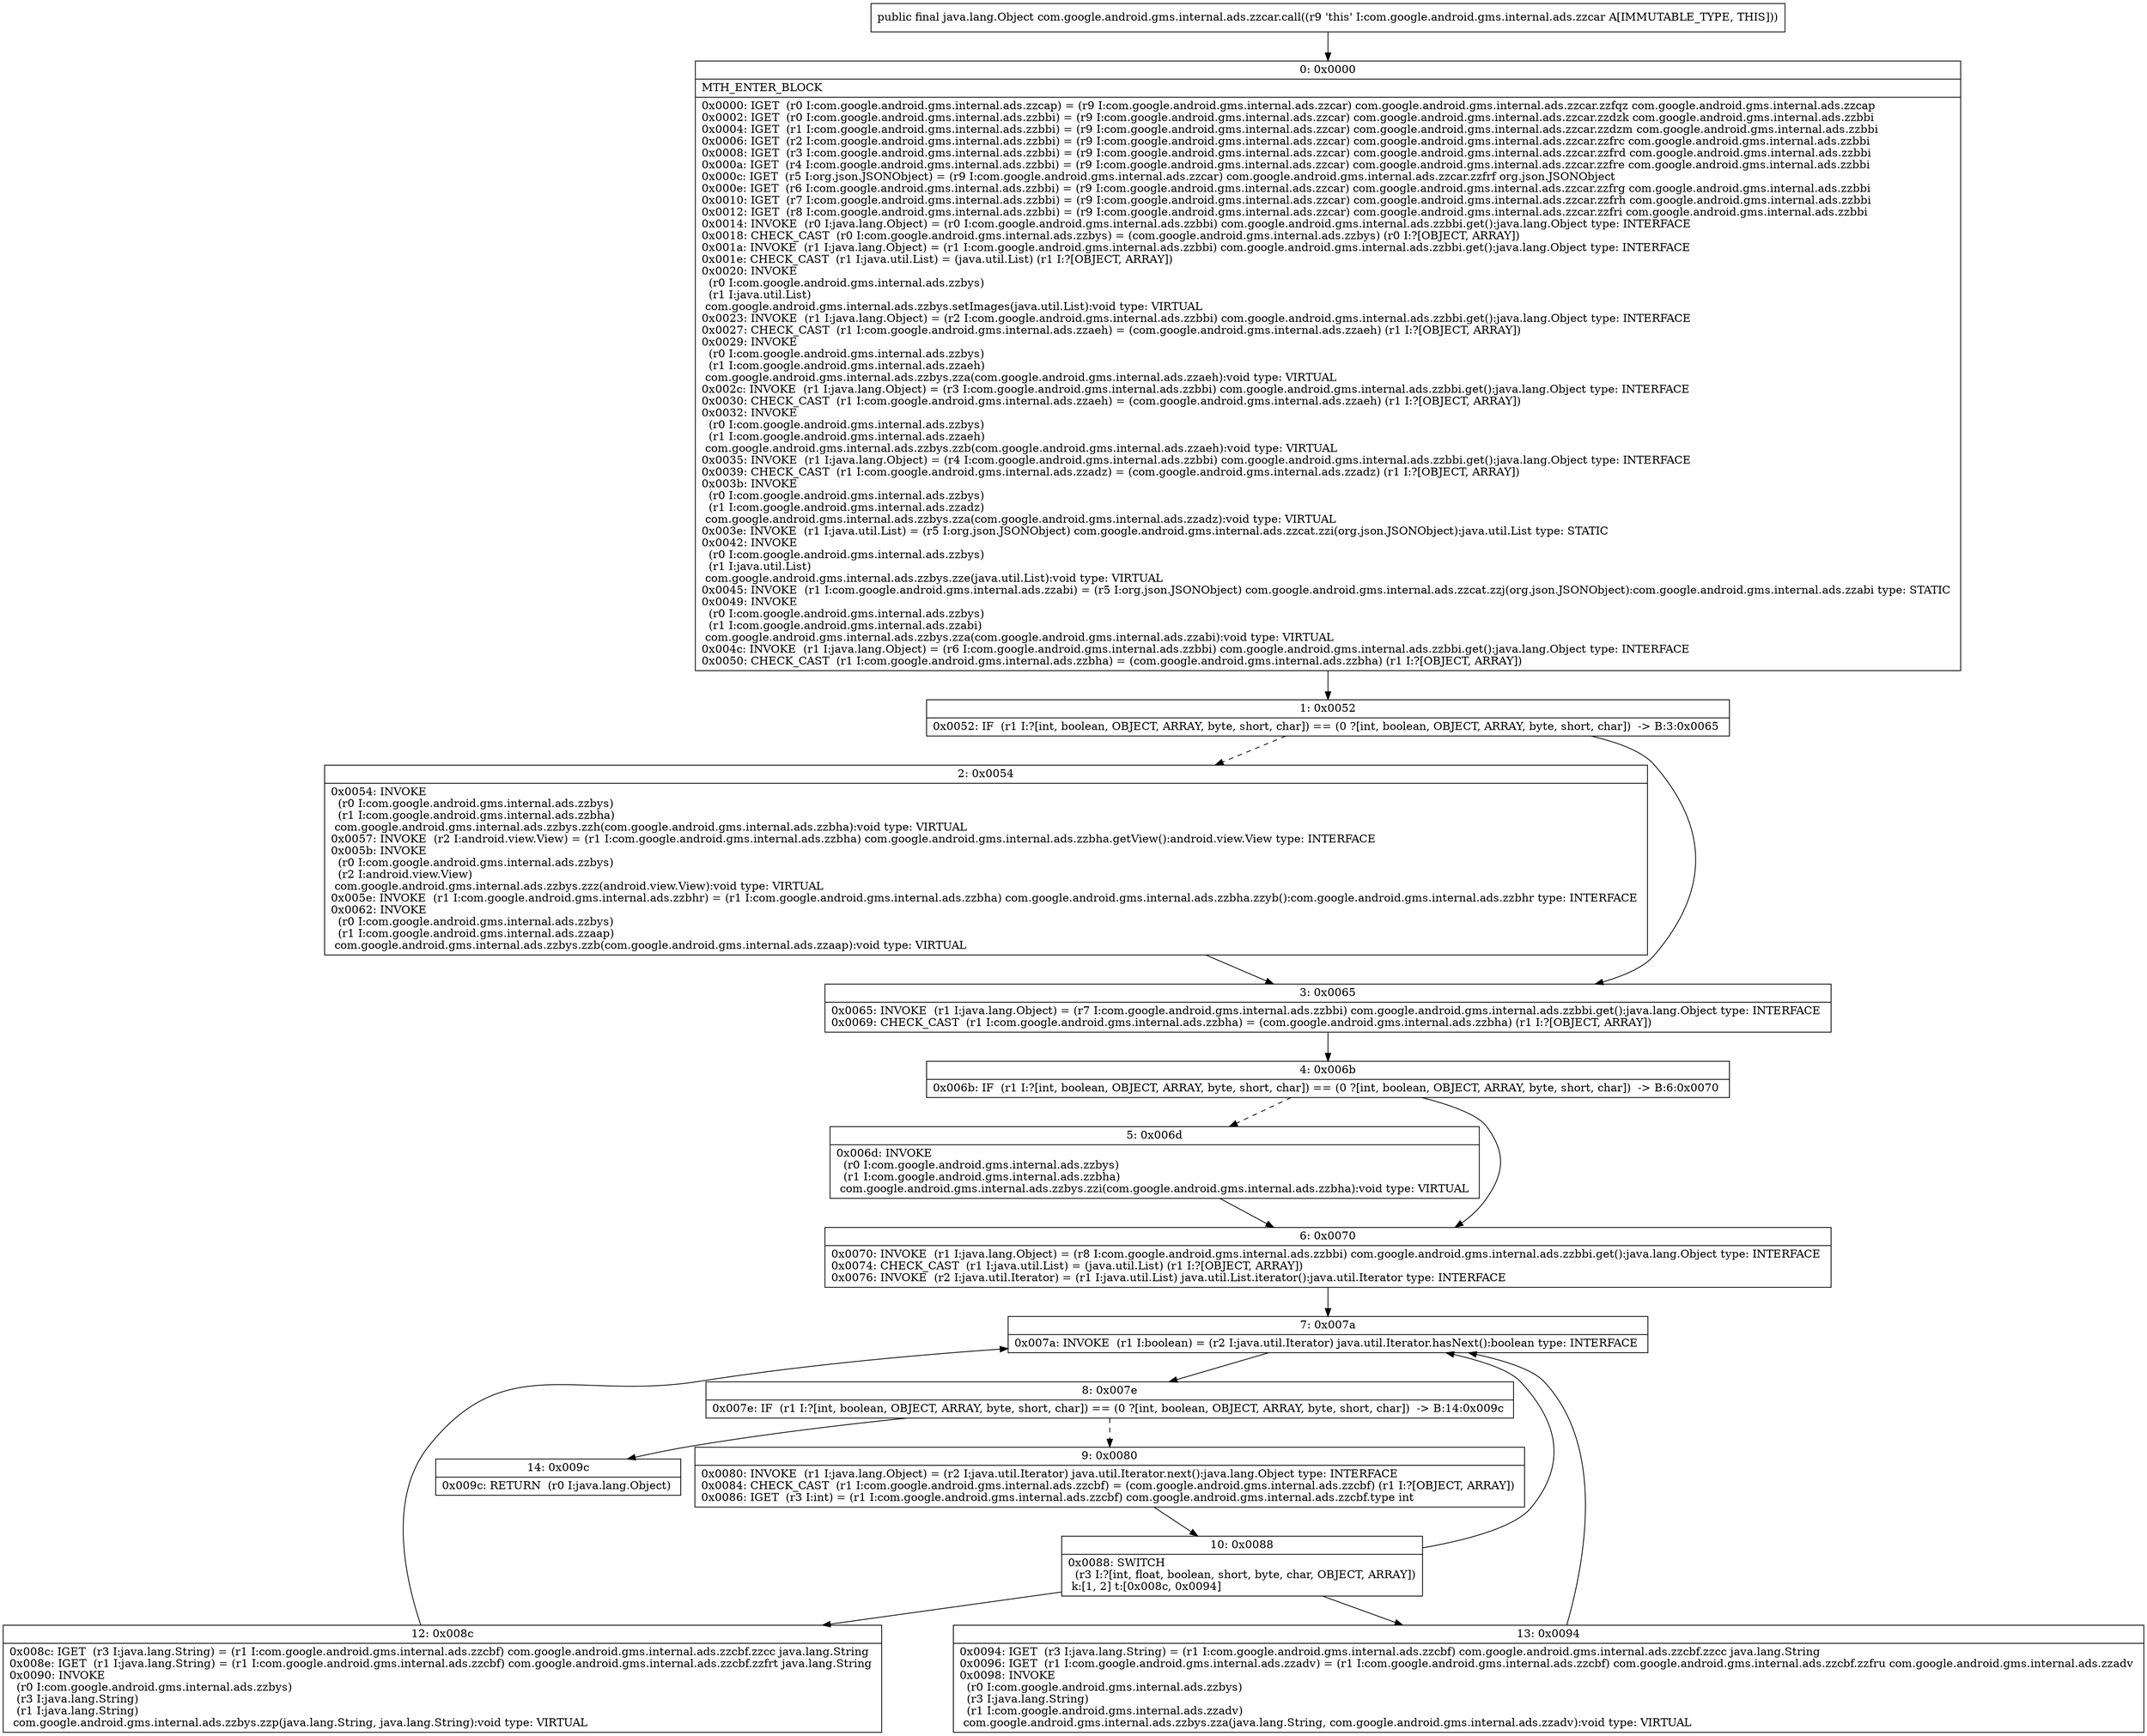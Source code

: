 digraph "CFG forcom.google.android.gms.internal.ads.zzcar.call()Ljava\/lang\/Object;" {
Node_0 [shape=record,label="{0\:\ 0x0000|MTH_ENTER_BLOCK\l|0x0000: IGET  (r0 I:com.google.android.gms.internal.ads.zzcap) = (r9 I:com.google.android.gms.internal.ads.zzcar) com.google.android.gms.internal.ads.zzcar.zzfqz com.google.android.gms.internal.ads.zzcap \l0x0002: IGET  (r0 I:com.google.android.gms.internal.ads.zzbbi) = (r9 I:com.google.android.gms.internal.ads.zzcar) com.google.android.gms.internal.ads.zzcar.zzdzk com.google.android.gms.internal.ads.zzbbi \l0x0004: IGET  (r1 I:com.google.android.gms.internal.ads.zzbbi) = (r9 I:com.google.android.gms.internal.ads.zzcar) com.google.android.gms.internal.ads.zzcar.zzdzm com.google.android.gms.internal.ads.zzbbi \l0x0006: IGET  (r2 I:com.google.android.gms.internal.ads.zzbbi) = (r9 I:com.google.android.gms.internal.ads.zzcar) com.google.android.gms.internal.ads.zzcar.zzfrc com.google.android.gms.internal.ads.zzbbi \l0x0008: IGET  (r3 I:com.google.android.gms.internal.ads.zzbbi) = (r9 I:com.google.android.gms.internal.ads.zzcar) com.google.android.gms.internal.ads.zzcar.zzfrd com.google.android.gms.internal.ads.zzbbi \l0x000a: IGET  (r4 I:com.google.android.gms.internal.ads.zzbbi) = (r9 I:com.google.android.gms.internal.ads.zzcar) com.google.android.gms.internal.ads.zzcar.zzfre com.google.android.gms.internal.ads.zzbbi \l0x000c: IGET  (r5 I:org.json.JSONObject) = (r9 I:com.google.android.gms.internal.ads.zzcar) com.google.android.gms.internal.ads.zzcar.zzfrf org.json.JSONObject \l0x000e: IGET  (r6 I:com.google.android.gms.internal.ads.zzbbi) = (r9 I:com.google.android.gms.internal.ads.zzcar) com.google.android.gms.internal.ads.zzcar.zzfrg com.google.android.gms.internal.ads.zzbbi \l0x0010: IGET  (r7 I:com.google.android.gms.internal.ads.zzbbi) = (r9 I:com.google.android.gms.internal.ads.zzcar) com.google.android.gms.internal.ads.zzcar.zzfrh com.google.android.gms.internal.ads.zzbbi \l0x0012: IGET  (r8 I:com.google.android.gms.internal.ads.zzbbi) = (r9 I:com.google.android.gms.internal.ads.zzcar) com.google.android.gms.internal.ads.zzcar.zzfri com.google.android.gms.internal.ads.zzbbi \l0x0014: INVOKE  (r0 I:java.lang.Object) = (r0 I:com.google.android.gms.internal.ads.zzbbi) com.google.android.gms.internal.ads.zzbbi.get():java.lang.Object type: INTERFACE \l0x0018: CHECK_CAST  (r0 I:com.google.android.gms.internal.ads.zzbys) = (com.google.android.gms.internal.ads.zzbys) (r0 I:?[OBJECT, ARRAY]) \l0x001a: INVOKE  (r1 I:java.lang.Object) = (r1 I:com.google.android.gms.internal.ads.zzbbi) com.google.android.gms.internal.ads.zzbbi.get():java.lang.Object type: INTERFACE \l0x001e: CHECK_CAST  (r1 I:java.util.List) = (java.util.List) (r1 I:?[OBJECT, ARRAY]) \l0x0020: INVOKE  \l  (r0 I:com.google.android.gms.internal.ads.zzbys)\l  (r1 I:java.util.List)\l com.google.android.gms.internal.ads.zzbys.setImages(java.util.List):void type: VIRTUAL \l0x0023: INVOKE  (r1 I:java.lang.Object) = (r2 I:com.google.android.gms.internal.ads.zzbbi) com.google.android.gms.internal.ads.zzbbi.get():java.lang.Object type: INTERFACE \l0x0027: CHECK_CAST  (r1 I:com.google.android.gms.internal.ads.zzaeh) = (com.google.android.gms.internal.ads.zzaeh) (r1 I:?[OBJECT, ARRAY]) \l0x0029: INVOKE  \l  (r0 I:com.google.android.gms.internal.ads.zzbys)\l  (r1 I:com.google.android.gms.internal.ads.zzaeh)\l com.google.android.gms.internal.ads.zzbys.zza(com.google.android.gms.internal.ads.zzaeh):void type: VIRTUAL \l0x002c: INVOKE  (r1 I:java.lang.Object) = (r3 I:com.google.android.gms.internal.ads.zzbbi) com.google.android.gms.internal.ads.zzbbi.get():java.lang.Object type: INTERFACE \l0x0030: CHECK_CAST  (r1 I:com.google.android.gms.internal.ads.zzaeh) = (com.google.android.gms.internal.ads.zzaeh) (r1 I:?[OBJECT, ARRAY]) \l0x0032: INVOKE  \l  (r0 I:com.google.android.gms.internal.ads.zzbys)\l  (r1 I:com.google.android.gms.internal.ads.zzaeh)\l com.google.android.gms.internal.ads.zzbys.zzb(com.google.android.gms.internal.ads.zzaeh):void type: VIRTUAL \l0x0035: INVOKE  (r1 I:java.lang.Object) = (r4 I:com.google.android.gms.internal.ads.zzbbi) com.google.android.gms.internal.ads.zzbbi.get():java.lang.Object type: INTERFACE \l0x0039: CHECK_CAST  (r1 I:com.google.android.gms.internal.ads.zzadz) = (com.google.android.gms.internal.ads.zzadz) (r1 I:?[OBJECT, ARRAY]) \l0x003b: INVOKE  \l  (r0 I:com.google.android.gms.internal.ads.zzbys)\l  (r1 I:com.google.android.gms.internal.ads.zzadz)\l com.google.android.gms.internal.ads.zzbys.zza(com.google.android.gms.internal.ads.zzadz):void type: VIRTUAL \l0x003e: INVOKE  (r1 I:java.util.List) = (r5 I:org.json.JSONObject) com.google.android.gms.internal.ads.zzcat.zzi(org.json.JSONObject):java.util.List type: STATIC \l0x0042: INVOKE  \l  (r0 I:com.google.android.gms.internal.ads.zzbys)\l  (r1 I:java.util.List)\l com.google.android.gms.internal.ads.zzbys.zze(java.util.List):void type: VIRTUAL \l0x0045: INVOKE  (r1 I:com.google.android.gms.internal.ads.zzabi) = (r5 I:org.json.JSONObject) com.google.android.gms.internal.ads.zzcat.zzj(org.json.JSONObject):com.google.android.gms.internal.ads.zzabi type: STATIC \l0x0049: INVOKE  \l  (r0 I:com.google.android.gms.internal.ads.zzbys)\l  (r1 I:com.google.android.gms.internal.ads.zzabi)\l com.google.android.gms.internal.ads.zzbys.zza(com.google.android.gms.internal.ads.zzabi):void type: VIRTUAL \l0x004c: INVOKE  (r1 I:java.lang.Object) = (r6 I:com.google.android.gms.internal.ads.zzbbi) com.google.android.gms.internal.ads.zzbbi.get():java.lang.Object type: INTERFACE \l0x0050: CHECK_CAST  (r1 I:com.google.android.gms.internal.ads.zzbha) = (com.google.android.gms.internal.ads.zzbha) (r1 I:?[OBJECT, ARRAY]) \l}"];
Node_1 [shape=record,label="{1\:\ 0x0052|0x0052: IF  (r1 I:?[int, boolean, OBJECT, ARRAY, byte, short, char]) == (0 ?[int, boolean, OBJECT, ARRAY, byte, short, char])  \-\> B:3:0x0065 \l}"];
Node_2 [shape=record,label="{2\:\ 0x0054|0x0054: INVOKE  \l  (r0 I:com.google.android.gms.internal.ads.zzbys)\l  (r1 I:com.google.android.gms.internal.ads.zzbha)\l com.google.android.gms.internal.ads.zzbys.zzh(com.google.android.gms.internal.ads.zzbha):void type: VIRTUAL \l0x0057: INVOKE  (r2 I:android.view.View) = (r1 I:com.google.android.gms.internal.ads.zzbha) com.google.android.gms.internal.ads.zzbha.getView():android.view.View type: INTERFACE \l0x005b: INVOKE  \l  (r0 I:com.google.android.gms.internal.ads.zzbys)\l  (r2 I:android.view.View)\l com.google.android.gms.internal.ads.zzbys.zzz(android.view.View):void type: VIRTUAL \l0x005e: INVOKE  (r1 I:com.google.android.gms.internal.ads.zzbhr) = (r1 I:com.google.android.gms.internal.ads.zzbha) com.google.android.gms.internal.ads.zzbha.zzyb():com.google.android.gms.internal.ads.zzbhr type: INTERFACE \l0x0062: INVOKE  \l  (r0 I:com.google.android.gms.internal.ads.zzbys)\l  (r1 I:com.google.android.gms.internal.ads.zzaap)\l com.google.android.gms.internal.ads.zzbys.zzb(com.google.android.gms.internal.ads.zzaap):void type: VIRTUAL \l}"];
Node_3 [shape=record,label="{3\:\ 0x0065|0x0065: INVOKE  (r1 I:java.lang.Object) = (r7 I:com.google.android.gms.internal.ads.zzbbi) com.google.android.gms.internal.ads.zzbbi.get():java.lang.Object type: INTERFACE \l0x0069: CHECK_CAST  (r1 I:com.google.android.gms.internal.ads.zzbha) = (com.google.android.gms.internal.ads.zzbha) (r1 I:?[OBJECT, ARRAY]) \l}"];
Node_4 [shape=record,label="{4\:\ 0x006b|0x006b: IF  (r1 I:?[int, boolean, OBJECT, ARRAY, byte, short, char]) == (0 ?[int, boolean, OBJECT, ARRAY, byte, short, char])  \-\> B:6:0x0070 \l}"];
Node_5 [shape=record,label="{5\:\ 0x006d|0x006d: INVOKE  \l  (r0 I:com.google.android.gms.internal.ads.zzbys)\l  (r1 I:com.google.android.gms.internal.ads.zzbha)\l com.google.android.gms.internal.ads.zzbys.zzi(com.google.android.gms.internal.ads.zzbha):void type: VIRTUAL \l}"];
Node_6 [shape=record,label="{6\:\ 0x0070|0x0070: INVOKE  (r1 I:java.lang.Object) = (r8 I:com.google.android.gms.internal.ads.zzbbi) com.google.android.gms.internal.ads.zzbbi.get():java.lang.Object type: INTERFACE \l0x0074: CHECK_CAST  (r1 I:java.util.List) = (java.util.List) (r1 I:?[OBJECT, ARRAY]) \l0x0076: INVOKE  (r2 I:java.util.Iterator) = (r1 I:java.util.List) java.util.List.iterator():java.util.Iterator type: INTERFACE \l}"];
Node_7 [shape=record,label="{7\:\ 0x007a|0x007a: INVOKE  (r1 I:boolean) = (r2 I:java.util.Iterator) java.util.Iterator.hasNext():boolean type: INTERFACE \l}"];
Node_8 [shape=record,label="{8\:\ 0x007e|0x007e: IF  (r1 I:?[int, boolean, OBJECT, ARRAY, byte, short, char]) == (0 ?[int, boolean, OBJECT, ARRAY, byte, short, char])  \-\> B:14:0x009c \l}"];
Node_9 [shape=record,label="{9\:\ 0x0080|0x0080: INVOKE  (r1 I:java.lang.Object) = (r2 I:java.util.Iterator) java.util.Iterator.next():java.lang.Object type: INTERFACE \l0x0084: CHECK_CAST  (r1 I:com.google.android.gms.internal.ads.zzcbf) = (com.google.android.gms.internal.ads.zzcbf) (r1 I:?[OBJECT, ARRAY]) \l0x0086: IGET  (r3 I:int) = (r1 I:com.google.android.gms.internal.ads.zzcbf) com.google.android.gms.internal.ads.zzcbf.type int \l}"];
Node_10 [shape=record,label="{10\:\ 0x0088|0x0088: SWITCH  \l  (r3 I:?[int, float, boolean, short, byte, char, OBJECT, ARRAY])\l k:[1, 2] t:[0x008c, 0x0094] \l}"];
Node_12 [shape=record,label="{12\:\ 0x008c|0x008c: IGET  (r3 I:java.lang.String) = (r1 I:com.google.android.gms.internal.ads.zzcbf) com.google.android.gms.internal.ads.zzcbf.zzcc java.lang.String \l0x008e: IGET  (r1 I:java.lang.String) = (r1 I:com.google.android.gms.internal.ads.zzcbf) com.google.android.gms.internal.ads.zzcbf.zzfrt java.lang.String \l0x0090: INVOKE  \l  (r0 I:com.google.android.gms.internal.ads.zzbys)\l  (r3 I:java.lang.String)\l  (r1 I:java.lang.String)\l com.google.android.gms.internal.ads.zzbys.zzp(java.lang.String, java.lang.String):void type: VIRTUAL \l}"];
Node_13 [shape=record,label="{13\:\ 0x0094|0x0094: IGET  (r3 I:java.lang.String) = (r1 I:com.google.android.gms.internal.ads.zzcbf) com.google.android.gms.internal.ads.zzcbf.zzcc java.lang.String \l0x0096: IGET  (r1 I:com.google.android.gms.internal.ads.zzadv) = (r1 I:com.google.android.gms.internal.ads.zzcbf) com.google.android.gms.internal.ads.zzcbf.zzfru com.google.android.gms.internal.ads.zzadv \l0x0098: INVOKE  \l  (r0 I:com.google.android.gms.internal.ads.zzbys)\l  (r3 I:java.lang.String)\l  (r1 I:com.google.android.gms.internal.ads.zzadv)\l com.google.android.gms.internal.ads.zzbys.zza(java.lang.String, com.google.android.gms.internal.ads.zzadv):void type: VIRTUAL \l}"];
Node_14 [shape=record,label="{14\:\ 0x009c|0x009c: RETURN  (r0 I:java.lang.Object) \l}"];
MethodNode[shape=record,label="{public final java.lang.Object com.google.android.gms.internal.ads.zzcar.call((r9 'this' I:com.google.android.gms.internal.ads.zzcar A[IMMUTABLE_TYPE, THIS])) }"];
MethodNode -> Node_0;
Node_0 -> Node_1;
Node_1 -> Node_2[style=dashed];
Node_1 -> Node_3;
Node_2 -> Node_3;
Node_3 -> Node_4;
Node_4 -> Node_5[style=dashed];
Node_4 -> Node_6;
Node_5 -> Node_6;
Node_6 -> Node_7;
Node_7 -> Node_8;
Node_8 -> Node_9[style=dashed];
Node_8 -> Node_14;
Node_9 -> Node_10;
Node_10 -> Node_12;
Node_10 -> Node_13;
Node_10 -> Node_7;
Node_12 -> Node_7;
Node_13 -> Node_7;
}

